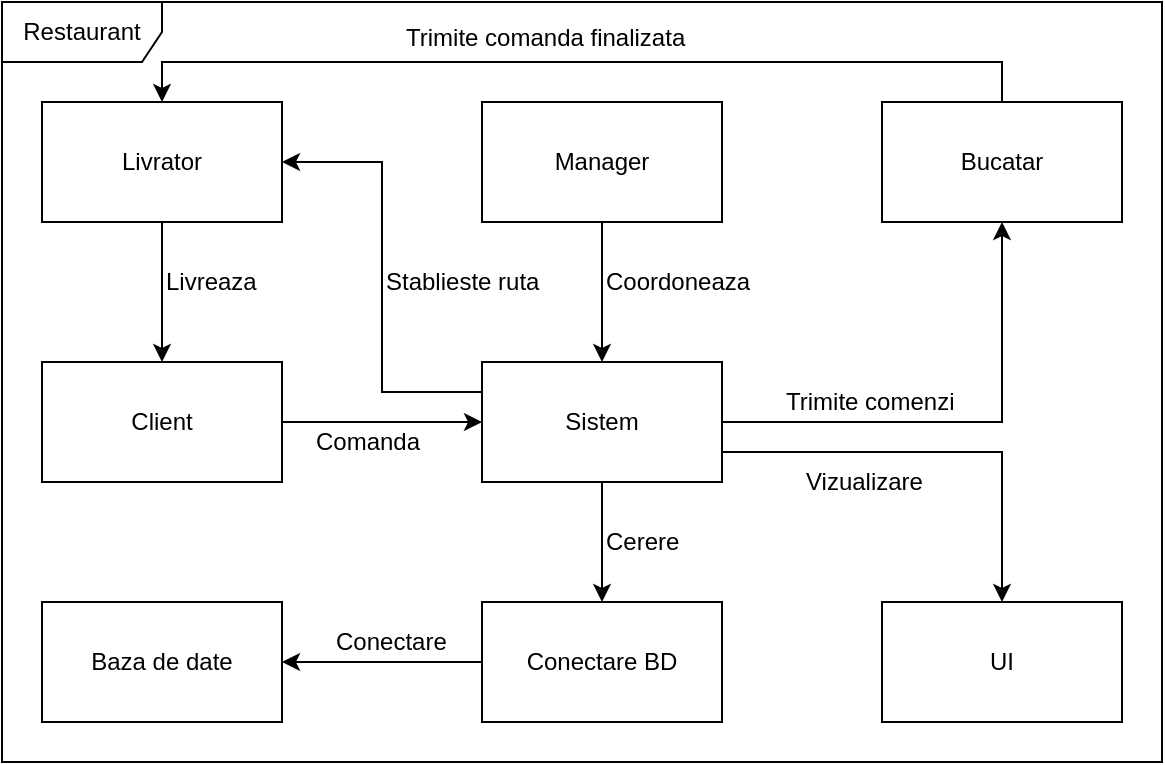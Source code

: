 <mxfile version="12.2.7" type="device" pages="1"><diagram id="qynJkGVnBcX-djeInbg0" name="Page-1"><mxGraphModel dx="1024" dy="485" grid="1" gridSize="10" guides="1" tooltips="1" connect="1" arrows="1" fold="1" page="1" pageScale="1" pageWidth="850" pageHeight="1100" background="#ffffff" math="0" shadow="0"><root><mxCell id="0"/><mxCell id="1" parent="0"/><mxCell id="Dc4w4rDMpXRT-U78SEg--11" style="edgeStyle=orthogonalEdgeStyle;rounded=0;orthogonalLoop=1;jettySize=auto;html=1;exitX=1;exitY=0.5;exitDx=0;exitDy=0;entryX=0.5;entryY=1;entryDx=0;entryDy=0;" edge="1" parent="1" source="Dc4w4rDMpXRT-U78SEg--1" target="Dc4w4rDMpXRT-U78SEg--9"><mxGeometry relative="1" as="geometry"/></mxCell><mxCell id="Dc4w4rDMpXRT-U78SEg--12" style="edgeStyle=orthogonalEdgeStyle;rounded=0;orthogonalLoop=1;jettySize=auto;html=1;exitX=1;exitY=0.75;exitDx=0;exitDy=0;entryX=0.5;entryY=0;entryDx=0;entryDy=0;" edge="1" parent="1" source="Dc4w4rDMpXRT-U78SEg--1" target="Dc4w4rDMpXRT-U78SEg--7"><mxGeometry relative="1" as="geometry"/></mxCell><mxCell id="Dc4w4rDMpXRT-U78SEg--13" style="edgeStyle=orthogonalEdgeStyle;rounded=0;orthogonalLoop=1;jettySize=auto;html=1;exitX=0.5;exitY=1;exitDx=0;exitDy=0;entryX=0.5;entryY=0;entryDx=0;entryDy=0;" edge="1" parent="1" source="Dc4w4rDMpXRT-U78SEg--1" target="Dc4w4rDMpXRT-U78SEg--6"><mxGeometry relative="1" as="geometry"/></mxCell><mxCell id="Dc4w4rDMpXRT-U78SEg--17" style="edgeStyle=orthogonalEdgeStyle;rounded=0;orthogonalLoop=1;jettySize=auto;html=1;exitX=0;exitY=0.25;exitDx=0;exitDy=0;entryX=1;entryY=0.5;entryDx=0;entryDy=0;" edge="1" parent="1" source="Dc4w4rDMpXRT-U78SEg--1" target="Dc4w4rDMpXRT-U78SEg--3"><mxGeometry relative="1" as="geometry"/></mxCell><mxCell id="Dc4w4rDMpXRT-U78SEg--1" value="Sistem" style="rounded=0;whiteSpace=wrap;html=1;" vertex="1" parent="1"><mxGeometry x="440" y="250" width="120" height="60" as="geometry"/></mxCell><mxCell id="Dc4w4rDMpXRT-U78SEg--15" style="edgeStyle=orthogonalEdgeStyle;rounded=0;orthogonalLoop=1;jettySize=auto;html=1;exitX=0.5;exitY=1;exitDx=0;exitDy=0;entryX=0.5;entryY=0;entryDx=0;entryDy=0;" edge="1" parent="1" source="Dc4w4rDMpXRT-U78SEg--3" target="Dc4w4rDMpXRT-U78SEg--4"><mxGeometry relative="1" as="geometry"/></mxCell><mxCell id="Dc4w4rDMpXRT-U78SEg--3" value="Livrator" style="rounded=0;whiteSpace=wrap;html=1;" vertex="1" parent="1"><mxGeometry x="220" y="120" width="120" height="60" as="geometry"/></mxCell><mxCell id="Dc4w4rDMpXRT-U78SEg--24" style="edgeStyle=orthogonalEdgeStyle;rounded=0;orthogonalLoop=1;jettySize=auto;html=1;exitX=1;exitY=0.5;exitDx=0;exitDy=0;entryX=0;entryY=0.5;entryDx=0;entryDy=0;" edge="1" parent="1" source="Dc4w4rDMpXRT-U78SEg--4" target="Dc4w4rDMpXRT-U78SEg--1"><mxGeometry relative="1" as="geometry"/></mxCell><mxCell id="Dc4w4rDMpXRT-U78SEg--4" value="Client" style="rounded=0;whiteSpace=wrap;html=1;" vertex="1" parent="1"><mxGeometry x="220" y="250" width="120" height="60" as="geometry"/></mxCell><mxCell id="Dc4w4rDMpXRT-U78SEg--5" value="Baza de date" style="rounded=0;whiteSpace=wrap;html=1;" vertex="1" parent="1"><mxGeometry x="220" y="370" width="120" height="60" as="geometry"/></mxCell><mxCell id="Dc4w4rDMpXRT-U78SEg--14" style="edgeStyle=orthogonalEdgeStyle;rounded=0;orthogonalLoop=1;jettySize=auto;html=1;exitX=0;exitY=0.5;exitDx=0;exitDy=0;entryX=1;entryY=0.5;entryDx=0;entryDy=0;" edge="1" parent="1" source="Dc4w4rDMpXRT-U78SEg--6" target="Dc4w4rDMpXRT-U78SEg--5"><mxGeometry relative="1" as="geometry"/></mxCell><mxCell id="Dc4w4rDMpXRT-U78SEg--6" value="Conectare BD" style="rounded=0;whiteSpace=wrap;html=1;" vertex="1" parent="1"><mxGeometry x="440" y="370" width="120" height="60" as="geometry"/></mxCell><mxCell id="Dc4w4rDMpXRT-U78SEg--7" value="UI" style="rounded=0;whiteSpace=wrap;html=1;" vertex="1" parent="1"><mxGeometry x="640" y="370" width="120" height="60" as="geometry"/></mxCell><mxCell id="Dc4w4rDMpXRT-U78SEg--10" style="edgeStyle=orthogonalEdgeStyle;rounded=0;orthogonalLoop=1;jettySize=auto;html=1;exitX=0.5;exitY=1;exitDx=0;exitDy=0;entryX=0.5;entryY=0;entryDx=0;entryDy=0;" edge="1" parent="1" source="Dc4w4rDMpXRT-U78SEg--8" target="Dc4w4rDMpXRT-U78SEg--1"><mxGeometry relative="1" as="geometry"/></mxCell><mxCell id="Dc4w4rDMpXRT-U78SEg--8" value="Manager" style="rounded=0;whiteSpace=wrap;html=1;" vertex="1" parent="1"><mxGeometry x="440" y="120" width="120" height="60" as="geometry"/></mxCell><mxCell id="Dc4w4rDMpXRT-U78SEg--18" style="edgeStyle=orthogonalEdgeStyle;rounded=0;orthogonalLoop=1;jettySize=auto;html=1;exitX=0.5;exitY=0;exitDx=0;exitDy=0;entryX=0.5;entryY=0;entryDx=0;entryDy=0;" edge="1" parent="1" source="Dc4w4rDMpXRT-U78SEg--9" target="Dc4w4rDMpXRT-U78SEg--3"><mxGeometry relative="1" as="geometry"/></mxCell><mxCell id="Dc4w4rDMpXRT-U78SEg--9" value="Bucatar" style="rounded=0;whiteSpace=wrap;html=1;" vertex="1" parent="1"><mxGeometry x="640" y="120" width="120" height="60" as="geometry"/></mxCell><mxCell id="Dc4w4rDMpXRT-U78SEg--19" value="Trimite comanda finalizata" style="text;html=1;resizable=0;points=[];autosize=1;align=left;verticalAlign=top;spacingTop=-4;" vertex="1" parent="1"><mxGeometry x="400" y="78" width="160" height="20" as="geometry"/></mxCell><mxCell id="Dc4w4rDMpXRT-U78SEg--20" value="Trimite comenzi" style="text;html=1;resizable=0;points=[];autosize=1;align=left;verticalAlign=top;spacingTop=-4;" vertex="1" parent="1"><mxGeometry x="590" y="260" width="100" height="20" as="geometry"/></mxCell><mxCell id="Dc4w4rDMpXRT-U78SEg--21" value="Vizualizare" style="text;html=1;resizable=0;points=[];autosize=1;align=left;verticalAlign=top;spacingTop=-4;" vertex="1" parent="1"><mxGeometry x="600" y="300" width="70" height="20" as="geometry"/></mxCell><mxCell id="Dc4w4rDMpXRT-U78SEg--22" value="Cerere" style="text;html=1;resizable=0;points=[];autosize=1;align=left;verticalAlign=top;spacingTop=-4;" vertex="1" parent="1"><mxGeometry x="500" y="330" width="50" height="20" as="geometry"/></mxCell><mxCell id="Dc4w4rDMpXRT-U78SEg--23" value="Conectare" style="text;html=1;resizable=0;points=[];autosize=1;align=left;verticalAlign=top;spacingTop=-4;" vertex="1" parent="1"><mxGeometry x="365" y="380" width="70" height="20" as="geometry"/></mxCell><mxCell id="Dc4w4rDMpXRT-U78SEg--25" value="Comanda" style="text;html=1;resizable=0;points=[];autosize=1;align=left;verticalAlign=top;spacingTop=-4;" vertex="1" parent="1"><mxGeometry x="355" y="280" width="70" height="20" as="geometry"/></mxCell><mxCell id="Dc4w4rDMpXRT-U78SEg--26" value="Coordoneaza" style="text;html=1;resizable=0;points=[];autosize=1;align=left;verticalAlign=top;spacingTop=-4;" vertex="1" parent="1"><mxGeometry x="500" y="200" width="90" height="20" as="geometry"/></mxCell><mxCell id="Dc4w4rDMpXRT-U78SEg--27" value="Stablieste ruta" style="text;html=1;resizable=0;points=[];autosize=1;align=left;verticalAlign=top;spacingTop=-4;" vertex="1" parent="1"><mxGeometry x="390" y="200" width="90" height="20" as="geometry"/></mxCell><mxCell id="Dc4w4rDMpXRT-U78SEg--28" value="Livreaza" style="text;html=1;resizable=0;points=[];autosize=1;align=left;verticalAlign=top;spacingTop=-4;" vertex="1" parent="1"><mxGeometry x="280" y="200" width="60" height="20" as="geometry"/></mxCell><mxCell id="Dc4w4rDMpXRT-U78SEg--29" value="Restaurant" style="shape=umlFrame;whiteSpace=wrap;html=1;width=80;height=30;" vertex="1" parent="1"><mxGeometry x="200" y="70" width="580" height="380" as="geometry"/></mxCell></root></mxGraphModel></diagram></mxfile>